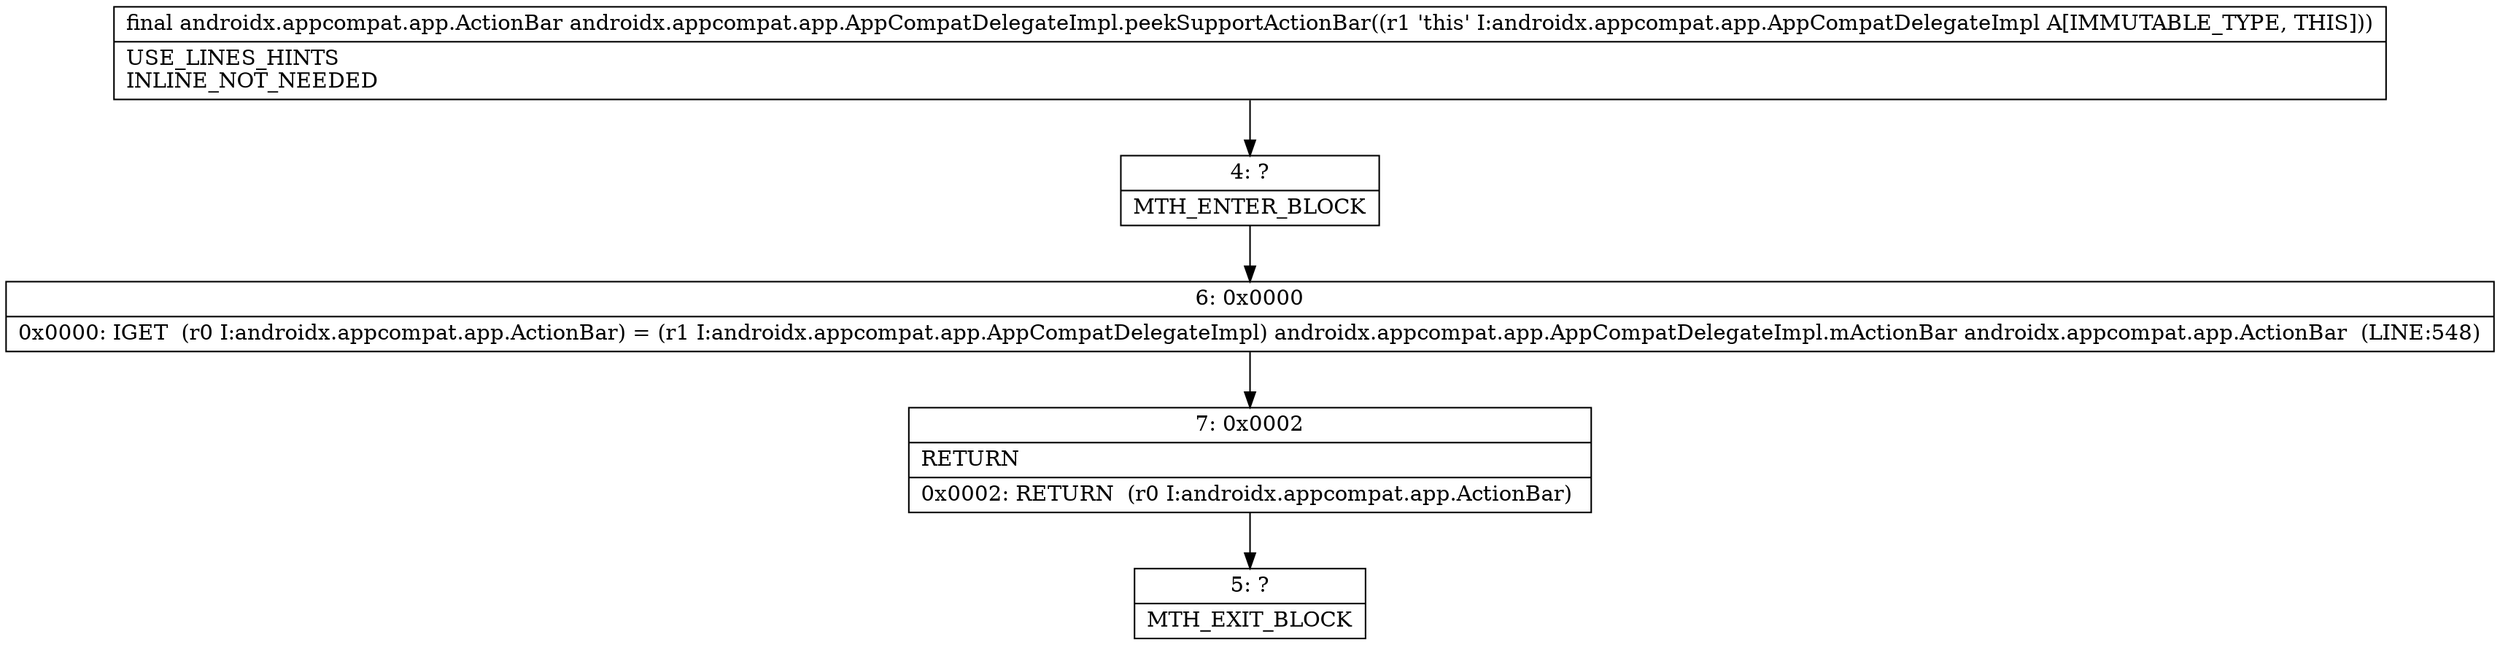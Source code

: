 digraph "CFG forandroidx.appcompat.app.AppCompatDelegateImpl.peekSupportActionBar()Landroidx\/appcompat\/app\/ActionBar;" {
Node_4 [shape=record,label="{4\:\ ?|MTH_ENTER_BLOCK\l}"];
Node_6 [shape=record,label="{6\:\ 0x0000|0x0000: IGET  (r0 I:androidx.appcompat.app.ActionBar) = (r1 I:androidx.appcompat.app.AppCompatDelegateImpl) androidx.appcompat.app.AppCompatDelegateImpl.mActionBar androidx.appcompat.app.ActionBar  (LINE:548)\l}"];
Node_7 [shape=record,label="{7\:\ 0x0002|RETURN\l|0x0002: RETURN  (r0 I:androidx.appcompat.app.ActionBar) \l}"];
Node_5 [shape=record,label="{5\:\ ?|MTH_EXIT_BLOCK\l}"];
MethodNode[shape=record,label="{final androidx.appcompat.app.ActionBar androidx.appcompat.app.AppCompatDelegateImpl.peekSupportActionBar((r1 'this' I:androidx.appcompat.app.AppCompatDelegateImpl A[IMMUTABLE_TYPE, THIS]))  | USE_LINES_HINTS\lINLINE_NOT_NEEDED\l}"];
MethodNode -> Node_4;Node_4 -> Node_6;
Node_6 -> Node_7;
Node_7 -> Node_5;
}


